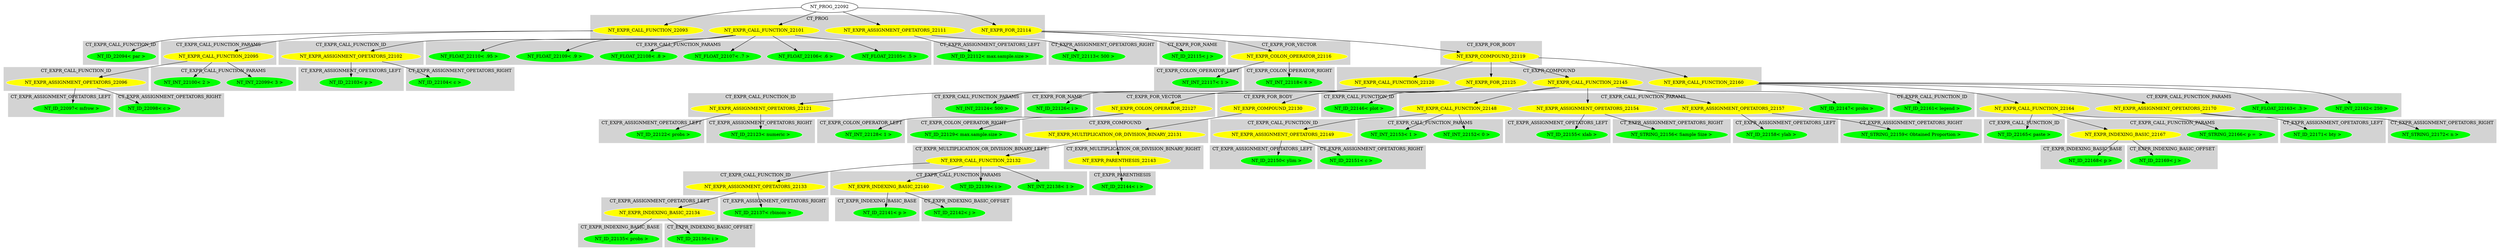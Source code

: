digraph {

subgraph cluster0 {
 node [style=filled,color=white];
 style=filled;
 color=lightgrey;
 label = "CT_PROG";

"NT_EXPR_CALL_FUNCTION_22093"
 [fillcolor = yellow]
"NT_EXPR_CALL_FUNCTION_22101"
 [fillcolor = yellow]
"NT_EXPR_ASSIGNMENT_OPETATORS_22111"
 [fillcolor = yellow]
"NT_EXPR_FOR_22114"
 [fillcolor = yellow]
}
"NT_PROG_22092"->"NT_EXPR_CALL_FUNCTION_22093"
subgraph cluster1 {
 node [style=filled,color=white];
 style=filled;
 color=lightgrey;
 label = "CT_EXPR_CALL_FUNCTION_ID";

"NT_ID_22094< par >"
 [fillcolor = green]
}
subgraph cluster2 {
 node [style=filled,color=white];
 style=filled;
 color=lightgrey;
 label = "CT_EXPR_CALL_FUNCTION_PARAMS";

"NT_EXPR_CALL_FUNCTION_22095"
 [fillcolor = yellow]
}
"NT_EXPR_CALL_FUNCTION_22093"->"NT_ID_22094< par >"
"NT_EXPR_CALL_FUNCTION_22093"->"NT_EXPR_CALL_FUNCTION_22095"
subgraph cluster3 {
 node [style=filled,color=white];
 style=filled;
 color=lightgrey;
 label = "CT_EXPR_CALL_FUNCTION_ID";

"NT_EXPR_ASSIGNMENT_OPETATORS_22096"
 [fillcolor = yellow]
}
subgraph cluster4 {
 node [style=filled,color=white];
 style=filled;
 color=lightgrey;
 label = "CT_EXPR_CALL_FUNCTION_PARAMS";

"NT_INT_22099< 3 >"
 [fillcolor = green]
"NT_INT_22100< 2 >"
 [fillcolor = green]
}
"NT_EXPR_CALL_FUNCTION_22095"->"NT_EXPR_ASSIGNMENT_OPETATORS_22096"
subgraph cluster5 {
 node [style=filled,color=white];
 style=filled;
 color=lightgrey;
 label = "CT_EXPR_ASSIGNMENT_OPETATORS_LEFT";

"NT_ID_22097< mfrow >"
 [fillcolor = green]
}
subgraph cluster6 {
 node [style=filled,color=white];
 style=filled;
 color=lightgrey;
 label = "CT_EXPR_ASSIGNMENT_OPETATORS_RIGHT";

"NT_ID_22098< c >"
 [fillcolor = green]
}
"NT_EXPR_ASSIGNMENT_OPETATORS_22096"->"NT_ID_22097< mfrow >"
"NT_EXPR_ASSIGNMENT_OPETATORS_22096"->"NT_ID_22098< c >"
"NT_EXPR_CALL_FUNCTION_22095"->"NT_INT_22099< 3 >"
"NT_EXPR_CALL_FUNCTION_22095"->"NT_INT_22100< 2 >"
"NT_PROG_22092"->"NT_EXPR_CALL_FUNCTION_22101"
subgraph cluster7 {
 node [style=filled,color=white];
 style=filled;
 color=lightgrey;
 label = "CT_EXPR_CALL_FUNCTION_ID";

"NT_EXPR_ASSIGNMENT_OPETATORS_22102"
 [fillcolor = yellow]
}
subgraph cluster8 {
 node [style=filled,color=white];
 style=filled;
 color=lightgrey;
 label = "CT_EXPR_CALL_FUNCTION_PARAMS";

"NT_FLOAT_22105< .5 >"
 [fillcolor = green]
"NT_FLOAT_22106< .6 >"
 [fillcolor = green]
"NT_FLOAT_22107< .7 >"
 [fillcolor = green]
"NT_FLOAT_22108< .8 >"
 [fillcolor = green]
"NT_FLOAT_22109< .9 >"
 [fillcolor = green]
"NT_FLOAT_22110< .95 >"
 [fillcolor = green]
}
"NT_EXPR_CALL_FUNCTION_22101"->"NT_EXPR_ASSIGNMENT_OPETATORS_22102"
subgraph cluster9 {
 node [style=filled,color=white];
 style=filled;
 color=lightgrey;
 label = "CT_EXPR_ASSIGNMENT_OPETATORS_LEFT";

"NT_ID_22103< p >"
 [fillcolor = green]
}
subgraph cluster10 {
 node [style=filled,color=white];
 style=filled;
 color=lightgrey;
 label = "CT_EXPR_ASSIGNMENT_OPETATORS_RIGHT";

"NT_ID_22104< c >"
 [fillcolor = green]
}
"NT_EXPR_ASSIGNMENT_OPETATORS_22102"->"NT_ID_22103< p >"
"NT_EXPR_ASSIGNMENT_OPETATORS_22102"->"NT_ID_22104< c >"
"NT_EXPR_CALL_FUNCTION_22101"->"NT_FLOAT_22105< .5 >"
"NT_EXPR_CALL_FUNCTION_22101"->"NT_FLOAT_22106< .6 >"
"NT_EXPR_CALL_FUNCTION_22101"->"NT_FLOAT_22107< .7 >"
"NT_EXPR_CALL_FUNCTION_22101"->"NT_FLOAT_22108< .8 >"
"NT_EXPR_CALL_FUNCTION_22101"->"NT_FLOAT_22109< .9 >"
"NT_EXPR_CALL_FUNCTION_22101"->"NT_FLOAT_22110< .95 >"
"NT_PROG_22092"->"NT_EXPR_ASSIGNMENT_OPETATORS_22111"
subgraph cluster11 {
 node [style=filled,color=white];
 style=filled;
 color=lightgrey;
 label = "CT_EXPR_ASSIGNMENT_OPETATORS_LEFT";

"NT_ID_22112< max.sample.size >"
 [fillcolor = green]
}
subgraph cluster12 {
 node [style=filled,color=white];
 style=filled;
 color=lightgrey;
 label = "CT_EXPR_ASSIGNMENT_OPETATORS_RIGHT";

"NT_INT_22113< 500 >"
 [fillcolor = green]
}
"NT_EXPR_ASSIGNMENT_OPETATORS_22111"->"NT_ID_22112< max.sample.size >"
"NT_EXPR_ASSIGNMENT_OPETATORS_22111"->"NT_INT_22113< 500 >"
"NT_PROG_22092"->"NT_EXPR_FOR_22114"
subgraph cluster13 {
 node [style=filled,color=white];
 style=filled;
 color=lightgrey;
 label = "CT_EXPR_FOR_NAME";

"NT_ID_22115< j >"
 [fillcolor = green]
}
subgraph cluster14 {
 node [style=filled,color=white];
 style=filled;
 color=lightgrey;
 label = "CT_EXPR_FOR_VECTOR";

"NT_EXPR_COLON_OPERATOR_22116"
 [fillcolor = yellow]
}
subgraph cluster15 {
 node [style=filled,color=white];
 style=filled;
 color=lightgrey;
 label = "CT_EXPR_FOR_BODY";

"NT_EXPR_COMPOUND_22119"
 [fillcolor = yellow]
}
"NT_EXPR_FOR_22114"->"NT_ID_22115< j >"
"NT_EXPR_FOR_22114"->"NT_EXPR_COLON_OPERATOR_22116"
subgraph cluster16 {
 node [style=filled,color=white];
 style=filled;
 color=lightgrey;
 label = "CT_EXPR_COLON_OPERATOR_LEFT";

"NT_INT_22117< 1 >"
 [fillcolor = green]
}
subgraph cluster17 {
 node [style=filled,color=white];
 style=filled;
 color=lightgrey;
 label = "CT_EXPR_COLON_OPERATOR_RIGHT";

"NT_INT_22118< 6 >"
 [fillcolor = green]
}
"NT_EXPR_COLON_OPERATOR_22116"->"NT_INT_22117< 1 >"
"NT_EXPR_COLON_OPERATOR_22116"->"NT_INT_22118< 6 >"
"NT_EXPR_FOR_22114"->"NT_EXPR_COMPOUND_22119"
subgraph cluster18 {
 node [style=filled,color=white];
 style=filled;
 color=lightgrey;
 label = "CT_EXPR_COMPOUND";

"NT_EXPR_CALL_FUNCTION_22120"
 [fillcolor = yellow]
"NT_EXPR_FOR_22125"
 [fillcolor = yellow]
"NT_EXPR_CALL_FUNCTION_22145"
 [fillcolor = yellow]
"NT_EXPR_CALL_FUNCTION_22160"
 [fillcolor = yellow]
}
"NT_EXPR_COMPOUND_22119"->"NT_EXPR_CALL_FUNCTION_22120"
subgraph cluster19 {
 node [style=filled,color=white];
 style=filled;
 color=lightgrey;
 label = "CT_EXPR_CALL_FUNCTION_ID";

"NT_EXPR_ASSIGNMENT_OPETATORS_22121"
 [fillcolor = yellow]
}
subgraph cluster20 {
 node [style=filled,color=white];
 style=filled;
 color=lightgrey;
 label = "CT_EXPR_CALL_FUNCTION_PARAMS";

"NT_INT_22124< 500 >"
 [fillcolor = green]
}
"NT_EXPR_CALL_FUNCTION_22120"->"NT_EXPR_ASSIGNMENT_OPETATORS_22121"
subgraph cluster21 {
 node [style=filled,color=white];
 style=filled;
 color=lightgrey;
 label = "CT_EXPR_ASSIGNMENT_OPETATORS_LEFT";

"NT_ID_22122< probs >"
 [fillcolor = green]
}
subgraph cluster22 {
 node [style=filled,color=white];
 style=filled;
 color=lightgrey;
 label = "CT_EXPR_ASSIGNMENT_OPETATORS_RIGHT";

"NT_ID_22123< numeric >"
 [fillcolor = green]
}
"NT_EXPR_ASSIGNMENT_OPETATORS_22121"->"NT_ID_22122< probs >"
"NT_EXPR_ASSIGNMENT_OPETATORS_22121"->"NT_ID_22123< numeric >"
"NT_EXPR_CALL_FUNCTION_22120"->"NT_INT_22124< 500 >"
"NT_EXPR_COMPOUND_22119"->"NT_EXPR_FOR_22125"
subgraph cluster23 {
 node [style=filled,color=white];
 style=filled;
 color=lightgrey;
 label = "CT_EXPR_FOR_NAME";

"NT_ID_22126< i >"
 [fillcolor = green]
}
subgraph cluster24 {
 node [style=filled,color=white];
 style=filled;
 color=lightgrey;
 label = "CT_EXPR_FOR_VECTOR";

"NT_EXPR_COLON_OPERATOR_22127"
 [fillcolor = yellow]
}
subgraph cluster25 {
 node [style=filled,color=white];
 style=filled;
 color=lightgrey;
 label = "CT_EXPR_FOR_BODY";

"NT_EXPR_COMPOUND_22130"
 [fillcolor = yellow]
}
"NT_EXPR_FOR_22125"->"NT_ID_22126< i >"
"NT_EXPR_FOR_22125"->"NT_EXPR_COLON_OPERATOR_22127"
subgraph cluster26 {
 node [style=filled,color=white];
 style=filled;
 color=lightgrey;
 label = "CT_EXPR_COLON_OPERATOR_LEFT";

"NT_INT_22128< 1 >"
 [fillcolor = green]
}
subgraph cluster27 {
 node [style=filled,color=white];
 style=filled;
 color=lightgrey;
 label = "CT_EXPR_COLON_OPERATOR_RIGHT";

"NT_ID_22129< max.sample.size >"
 [fillcolor = green]
}
"NT_EXPR_COLON_OPERATOR_22127"->"NT_INT_22128< 1 >"
"NT_EXPR_COLON_OPERATOR_22127"->"NT_ID_22129< max.sample.size >"
"NT_EXPR_FOR_22125"->"NT_EXPR_COMPOUND_22130"
subgraph cluster28 {
 node [style=filled,color=white];
 style=filled;
 color=lightgrey;
 label = "CT_EXPR_COMPOUND";

"NT_EXPR_MULTIPLICATION_OR_DIVISION_BINARY_22131"
 [fillcolor = yellow]
}
"NT_EXPR_COMPOUND_22130"->"NT_EXPR_MULTIPLICATION_OR_DIVISION_BINARY_22131"
subgraph cluster29 {
 node [style=filled,color=white];
 style=filled;
 color=lightgrey;
 label = "CT_EXPR_MULTIPLICATION_OR_DIVISION_BINARY_LEFT";

"NT_EXPR_CALL_FUNCTION_22132"
 [fillcolor = yellow]
}
subgraph cluster30 {
 node [style=filled,color=white];
 style=filled;
 color=lightgrey;
 label = "CT_EXPR_MULTIPLICATION_OR_DIVISION_BINARY_RIGHT";

"NT_EXPR_PARENTHESIS_22143"
 [fillcolor = yellow]
}
"NT_EXPR_MULTIPLICATION_OR_DIVISION_BINARY_22131"->"NT_EXPR_CALL_FUNCTION_22132"
subgraph cluster31 {
 node [style=filled,color=white];
 style=filled;
 color=lightgrey;
 label = "CT_EXPR_CALL_FUNCTION_ID";

"NT_EXPR_ASSIGNMENT_OPETATORS_22133"
 [fillcolor = yellow]
}
subgraph cluster32 {
 node [style=filled,color=white];
 style=filled;
 color=lightgrey;
 label = "CT_EXPR_CALL_FUNCTION_PARAMS";

"NT_INT_22138< 1 >"
 [fillcolor = green]
"NT_ID_22139< i >"
 [fillcolor = green]
"NT_EXPR_INDEXING_BASIC_22140"
 [fillcolor = yellow]
}
"NT_EXPR_CALL_FUNCTION_22132"->"NT_EXPR_ASSIGNMENT_OPETATORS_22133"
subgraph cluster33 {
 node [style=filled,color=white];
 style=filled;
 color=lightgrey;
 label = "CT_EXPR_ASSIGNMENT_OPETATORS_LEFT";

"NT_EXPR_INDEXING_BASIC_22134"
 [fillcolor = yellow]
}
subgraph cluster34 {
 node [style=filled,color=white];
 style=filled;
 color=lightgrey;
 label = "CT_EXPR_ASSIGNMENT_OPETATORS_RIGHT";

"NT_ID_22137< rbinom >"
 [fillcolor = green]
}
"NT_EXPR_ASSIGNMENT_OPETATORS_22133"->"NT_EXPR_INDEXING_BASIC_22134"
subgraph cluster35 {
 node [style=filled,color=white];
 style=filled;
 color=lightgrey;
 label = "CT_EXPR_INDEXING_BASIC_BASE";

"NT_ID_22135< probs >"
 [fillcolor = green]}
subgraph cluster36 {
 node [style=filled,color=white];
 style=filled;
 color=lightgrey;
 label = "CT_EXPR_INDEXING_BASIC_OFFSET";

"NT_ID_22136< i >"
 [fillcolor = green]}
"NT_EXPR_INDEXING_BASIC_22134"->"NT_ID_22135< probs >"
"NT_EXPR_INDEXING_BASIC_22134"->"NT_ID_22136< i >"
"NT_EXPR_ASSIGNMENT_OPETATORS_22133"->"NT_ID_22137< rbinom >"
"NT_EXPR_CALL_FUNCTION_22132"->"NT_INT_22138< 1 >"
"NT_EXPR_CALL_FUNCTION_22132"->"NT_ID_22139< i >"
"NT_EXPR_CALL_FUNCTION_22132"->"NT_EXPR_INDEXING_BASIC_22140"
subgraph cluster37 {
 node [style=filled,color=white];
 style=filled;
 color=lightgrey;
 label = "CT_EXPR_INDEXING_BASIC_BASE";

"NT_ID_22141< p >"
 [fillcolor = green]}
subgraph cluster38 {
 node [style=filled,color=white];
 style=filled;
 color=lightgrey;
 label = "CT_EXPR_INDEXING_BASIC_OFFSET";

"NT_ID_22142< j >"
 [fillcolor = green]}
"NT_EXPR_INDEXING_BASIC_22140"->"NT_ID_22141< p >"
"NT_EXPR_INDEXING_BASIC_22140"->"NT_ID_22142< j >"
"NT_EXPR_MULTIPLICATION_OR_DIVISION_BINARY_22131"->"NT_EXPR_PARENTHESIS_22143"
subgraph cluster39 {
 node [style=filled,color=white];
 style=filled;
 color=lightgrey;
 label = "CT_EXPR_PARENTHESIS";

"NT_ID_22144< i >"
 [fillcolor = green]
}
"NT_EXPR_PARENTHESIS_22143"->"NT_ID_22144< i >"
"NT_EXPR_COMPOUND_22119"->"NT_EXPR_CALL_FUNCTION_22145"
subgraph cluster40 {
 node [style=filled,color=white];
 style=filled;
 color=lightgrey;
 label = "CT_EXPR_CALL_FUNCTION_ID";

"NT_ID_22146< plot >"
 [fillcolor = green]
}
subgraph cluster41 {
 node [style=filled,color=white];
 style=filled;
 color=lightgrey;
 label = "CT_EXPR_CALL_FUNCTION_PARAMS";

"NT_ID_22147< probs >"
 [fillcolor = green]
"NT_EXPR_CALL_FUNCTION_22148"
 [fillcolor = yellow]
"NT_EXPR_ASSIGNMENT_OPETATORS_22154"
 [fillcolor = yellow]
"NT_EXPR_ASSIGNMENT_OPETATORS_22157"
 [fillcolor = yellow]
}
"NT_EXPR_CALL_FUNCTION_22145"->"NT_ID_22146< plot >"
"NT_EXPR_CALL_FUNCTION_22145"->"NT_ID_22147< probs >"
"NT_EXPR_CALL_FUNCTION_22145"->"NT_EXPR_CALL_FUNCTION_22148"
subgraph cluster42 {
 node [style=filled,color=white];
 style=filled;
 color=lightgrey;
 label = "CT_EXPR_CALL_FUNCTION_ID";

"NT_EXPR_ASSIGNMENT_OPETATORS_22149"
 [fillcolor = yellow]
}
subgraph cluster43 {
 node [style=filled,color=white];
 style=filled;
 color=lightgrey;
 label = "CT_EXPR_CALL_FUNCTION_PARAMS";

"NT_INT_22152< 0 >"
 [fillcolor = green]
"NT_INT_22153< 1 >"
 [fillcolor = green]
}
"NT_EXPR_CALL_FUNCTION_22148"->"NT_EXPR_ASSIGNMENT_OPETATORS_22149"
subgraph cluster44 {
 node [style=filled,color=white];
 style=filled;
 color=lightgrey;
 label = "CT_EXPR_ASSIGNMENT_OPETATORS_LEFT";

"NT_ID_22150< ylim >"
 [fillcolor = green]
}
subgraph cluster45 {
 node [style=filled,color=white];
 style=filled;
 color=lightgrey;
 label = "CT_EXPR_ASSIGNMENT_OPETATORS_RIGHT";

"NT_ID_22151< c >"
 [fillcolor = green]
}
"NT_EXPR_ASSIGNMENT_OPETATORS_22149"->"NT_ID_22150< ylim >"
"NT_EXPR_ASSIGNMENT_OPETATORS_22149"->"NT_ID_22151< c >"
"NT_EXPR_CALL_FUNCTION_22148"->"NT_INT_22152< 0 >"
"NT_EXPR_CALL_FUNCTION_22148"->"NT_INT_22153< 1 >"
"NT_EXPR_CALL_FUNCTION_22145"->"NT_EXPR_ASSIGNMENT_OPETATORS_22154"
subgraph cluster46 {
 node [style=filled,color=white];
 style=filled;
 color=lightgrey;
 label = "CT_EXPR_ASSIGNMENT_OPETATORS_LEFT";

"NT_ID_22155< xlab >"
 [fillcolor = green]
}
subgraph cluster47 {
 node [style=filled,color=white];
 style=filled;
 color=lightgrey;
 label = "CT_EXPR_ASSIGNMENT_OPETATORS_RIGHT";

"NT_STRING_22156< Sample Size >"
 [fillcolor = green]
}
"NT_EXPR_ASSIGNMENT_OPETATORS_22154"->"NT_ID_22155< xlab >"
"NT_EXPR_ASSIGNMENT_OPETATORS_22154"->"NT_STRING_22156< Sample Size >"
"NT_EXPR_CALL_FUNCTION_22145"->"NT_EXPR_ASSIGNMENT_OPETATORS_22157"
subgraph cluster48 {
 node [style=filled,color=white];
 style=filled;
 color=lightgrey;
 label = "CT_EXPR_ASSIGNMENT_OPETATORS_LEFT";

"NT_ID_22158< ylab >"
 [fillcolor = green]
}
subgraph cluster49 {
 node [style=filled,color=white];
 style=filled;
 color=lightgrey;
 label = "CT_EXPR_ASSIGNMENT_OPETATORS_RIGHT";

"NT_STRING_22159< Obtained Proportion >"
 [fillcolor = green]
}
"NT_EXPR_ASSIGNMENT_OPETATORS_22157"->"NT_ID_22158< ylab >"
"NT_EXPR_ASSIGNMENT_OPETATORS_22157"->"NT_STRING_22159< Obtained Proportion >"
"NT_EXPR_COMPOUND_22119"->"NT_EXPR_CALL_FUNCTION_22160"
subgraph cluster50 {
 node [style=filled,color=white];
 style=filled;
 color=lightgrey;
 label = "CT_EXPR_CALL_FUNCTION_ID";

"NT_ID_22161< legend >"
 [fillcolor = green]
}
subgraph cluster51 {
 node [style=filled,color=white];
 style=filled;
 color=lightgrey;
 label = "CT_EXPR_CALL_FUNCTION_PARAMS";

"NT_INT_22162< 250 >"
 [fillcolor = green]
"NT_FLOAT_22163< .3 >"
 [fillcolor = green]
"NT_EXPR_CALL_FUNCTION_22164"
 [fillcolor = yellow]
"NT_EXPR_ASSIGNMENT_OPETATORS_22170"
 [fillcolor = yellow]
}
"NT_EXPR_CALL_FUNCTION_22160"->"NT_ID_22161< legend >"
"NT_EXPR_CALL_FUNCTION_22160"->"NT_INT_22162< 250 >"
"NT_EXPR_CALL_FUNCTION_22160"->"NT_FLOAT_22163< .3 >"
"NT_EXPR_CALL_FUNCTION_22160"->"NT_EXPR_CALL_FUNCTION_22164"
subgraph cluster52 {
 node [style=filled,color=white];
 style=filled;
 color=lightgrey;
 label = "CT_EXPR_CALL_FUNCTION_ID";

"NT_ID_22165< paste >"
 [fillcolor = green]
}
subgraph cluster53 {
 node [style=filled,color=white];
 style=filled;
 color=lightgrey;
 label = "CT_EXPR_CALL_FUNCTION_PARAMS";

"NT_STRING_22166< p =  >"
 [fillcolor = green]
"NT_EXPR_INDEXING_BASIC_22167"
 [fillcolor = yellow]
}
"NT_EXPR_CALL_FUNCTION_22164"->"NT_ID_22165< paste >"
"NT_EXPR_CALL_FUNCTION_22164"->"NT_STRING_22166< p =  >"
"NT_EXPR_CALL_FUNCTION_22164"->"NT_EXPR_INDEXING_BASIC_22167"
subgraph cluster54 {
 node [style=filled,color=white];
 style=filled;
 color=lightgrey;
 label = "CT_EXPR_INDEXING_BASIC_BASE";

"NT_ID_22168< p >"
 [fillcolor = green]}
subgraph cluster55 {
 node [style=filled,color=white];
 style=filled;
 color=lightgrey;
 label = "CT_EXPR_INDEXING_BASIC_OFFSET";

"NT_ID_22169< j >"
 [fillcolor = green]}
"NT_EXPR_INDEXING_BASIC_22167"->"NT_ID_22168< p >"
"NT_EXPR_INDEXING_BASIC_22167"->"NT_ID_22169< j >"
"NT_EXPR_CALL_FUNCTION_22160"->"NT_EXPR_ASSIGNMENT_OPETATORS_22170"
subgraph cluster56 {
 node [style=filled,color=white];
 style=filled;
 color=lightgrey;
 label = "CT_EXPR_ASSIGNMENT_OPETATORS_LEFT";

"NT_ID_22171< bty >"
 [fillcolor = green]
}
subgraph cluster57 {
 node [style=filled,color=white];
 style=filled;
 color=lightgrey;
 label = "CT_EXPR_ASSIGNMENT_OPETATORS_RIGHT";

"NT_STRING_22172< n >"
 [fillcolor = green]
}
"NT_EXPR_ASSIGNMENT_OPETATORS_22170"->"NT_ID_22171< bty >"
"NT_EXPR_ASSIGNMENT_OPETATORS_22170"->"NT_STRING_22172< n >"
}
